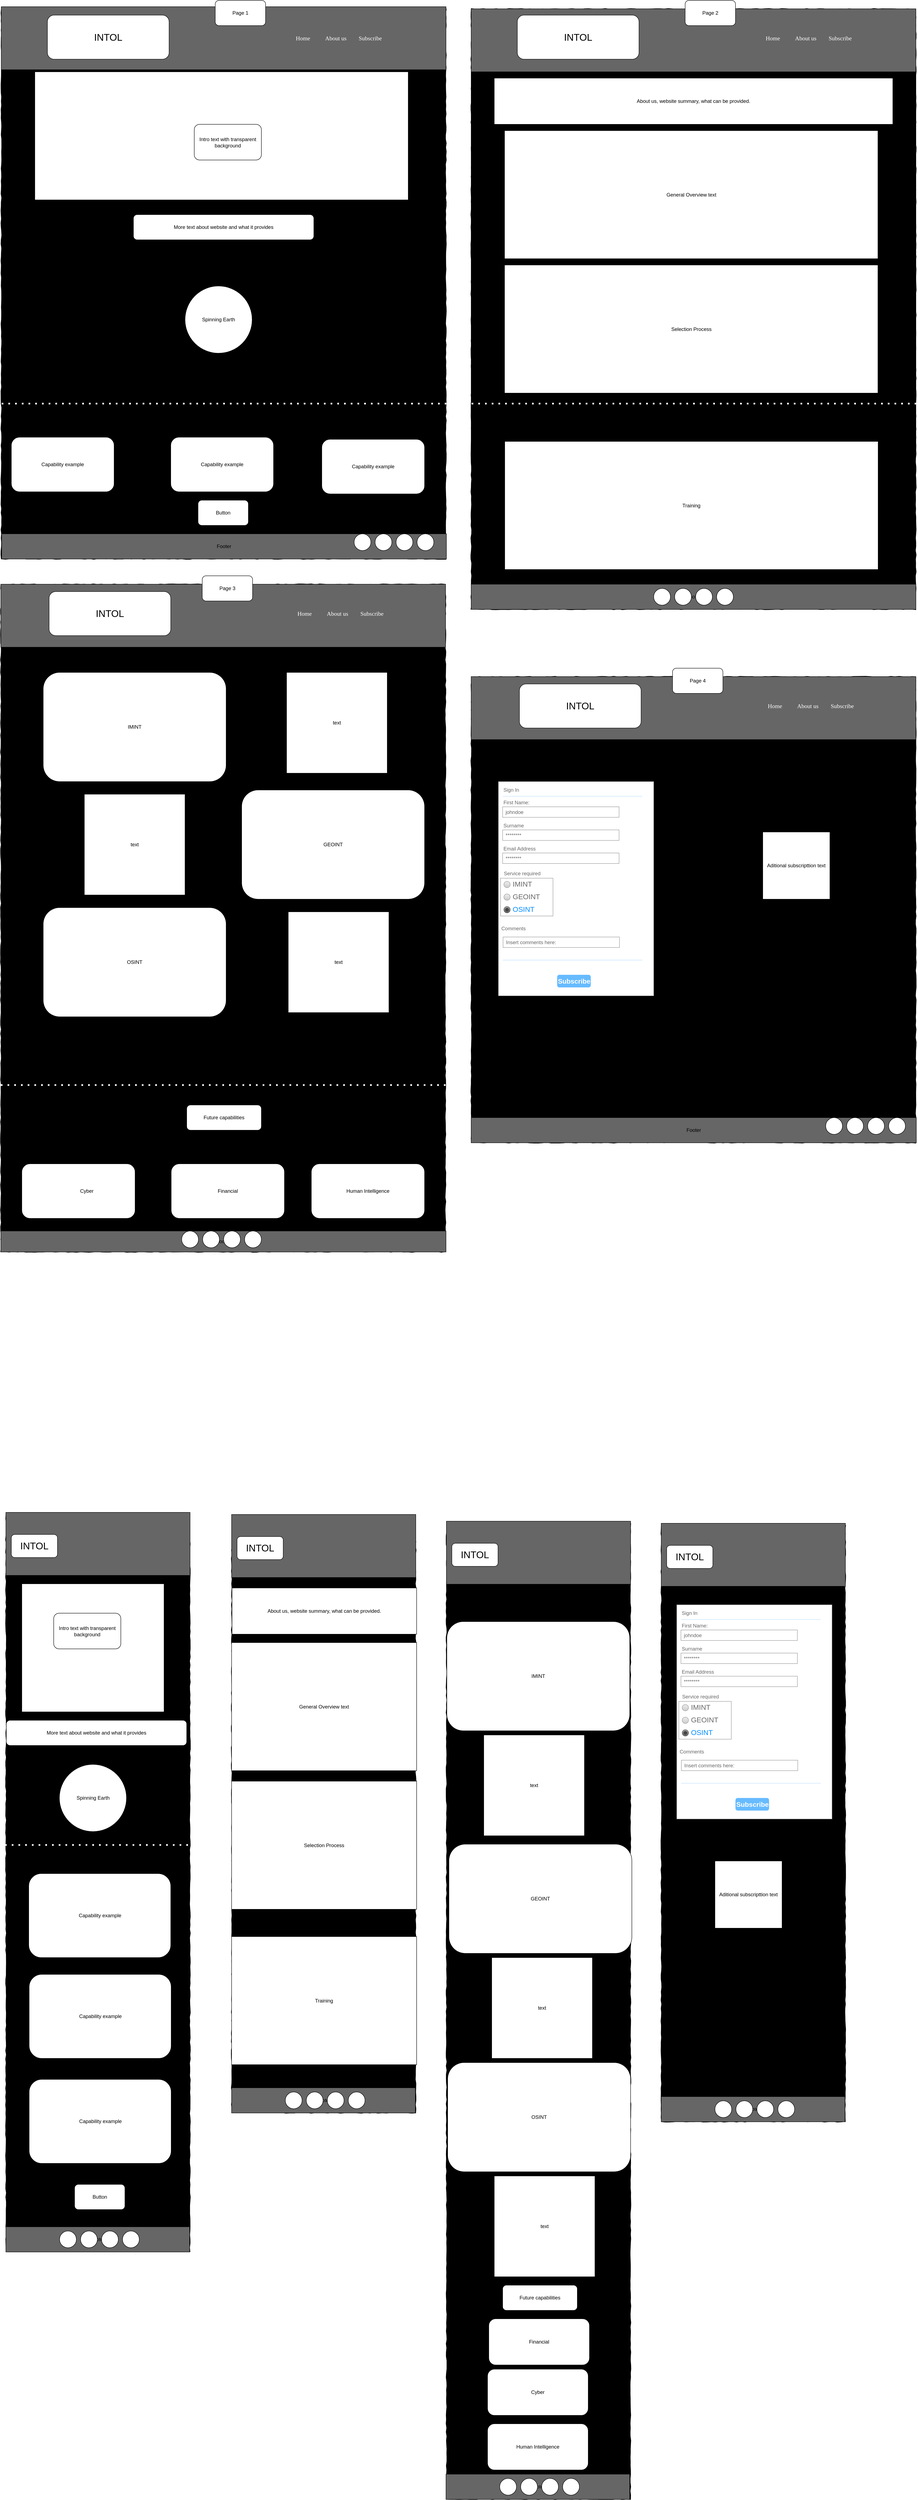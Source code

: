 <mxfile version="21.0.6" type="device"><diagram name="Page-1" id="03018318-947c-dd8e-b7a3-06fadd420f32"><mxGraphModel dx="2436" dy="1223" grid="1" gridSize="10" guides="1" tooltips="1" connect="1" arrows="1" fold="1" page="1" pageScale="1" pageWidth="2339" pageHeight="3300" background="none" math="0" shadow="0"><root><mxCell id="0"/><mxCell id="1" parent="0"/><mxCell id="677b7b8949515195-1" value="" style="whiteSpace=wrap;html=1;rounded=0;shadow=0;labelBackgroundColor=none;strokeColor=#000000;strokeWidth=1;fillColor=#000000;fontFamily=Verdana;fontSize=12;fontColor=#000000;align=center;comic=1;" parent="1" vertex="1"><mxGeometry x="20" y="20" width="1060" height="1310" as="geometry"/></mxCell><mxCell id="677b7b8949515195-9" value="" style="line;strokeWidth=1;html=1;rounded=0;shadow=0;labelBackgroundColor=none;fillColor=none;fontFamily=Verdana;fontSize=14;fontColor=#000000;align=center;comic=1;" parent="1" vertex="1"><mxGeometry x="20" y="140" width="1060" height="10" as="geometry"/></mxCell><mxCell id="QmcnuljcelI6ZJVAkTeR-1" value="Footer" style="rounded=0;whiteSpace=wrap;html=1;fillColor=#666666;" parent="1" vertex="1"><mxGeometry x="21" y="1270" width="1060" height="60" as="geometry"/></mxCell><mxCell id="QmcnuljcelI6ZJVAkTeR-6" value="" style="ellipse;whiteSpace=wrap;html=1;aspect=fixed;" parent="1" vertex="1"><mxGeometry x="1011" y="1270" width="40" height="40" as="geometry"/></mxCell><mxCell id="QmcnuljcelI6ZJVAkTeR-9" value="" style="ellipse;whiteSpace=wrap;html=1;aspect=fixed;" parent="1" vertex="1"><mxGeometry x="861" y="1270" width="40" height="40" as="geometry"/></mxCell><mxCell id="QmcnuljcelI6ZJVAkTeR-10" value="" style="ellipse;whiteSpace=wrap;html=1;aspect=fixed;" parent="1" vertex="1"><mxGeometry x="961" y="1270" width="40" height="40" as="geometry"/></mxCell><mxCell id="QmcnuljcelI6ZJVAkTeR-11" value="" style="ellipse;whiteSpace=wrap;html=1;aspect=fixed;" parent="1" vertex="1"><mxGeometry x="911" y="1270" width="40" height="40" as="geometry"/></mxCell><mxCell id="QmcnuljcelI6ZJVAkTeR-13" value="" style="rounded=0;whiteSpace=wrap;html=1;" parent="1" vertex="1"><mxGeometry x="100" y="170" width="890" height="305" as="geometry"/></mxCell><mxCell id="QmcnuljcelI6ZJVAkTeR-15" value="Intro text with transparent background" style="rounded=1;whiteSpace=wrap;html=1;" parent="1" vertex="1"><mxGeometry x="480" y="295" width="160" height="85" as="geometry"/></mxCell><mxCell id="QmcnuljcelI6ZJVAkTeR-16" value="" style="endArrow=none;html=1;rounded=0;" parent="1" edge="1"><mxGeometry width="50" height="50" relative="1" as="geometry"><mxPoint x="520" y="610" as="sourcePoint"/><mxPoint x="570" y="560" as="targetPoint"/></mxGeometry></mxCell><mxCell id="QmcnuljcelI6ZJVAkTeR-23" value="More text about website and what it provides" style="rounded=1;whiteSpace=wrap;html=1;" parent="1" vertex="1"><mxGeometry x="335" y="510" width="430" height="60" as="geometry"/></mxCell><mxCell id="QmcnuljcelI6ZJVAkTeR-53" value="" style="whiteSpace=wrap;html=1;aspect=fixed;strokeColor=#000000;" parent="1" vertex="1"><mxGeometry x="1140" y="20" width="1060" height="1060" as="geometry"/></mxCell><mxCell id="QmcnuljcelI6ZJVAkTeR-60" value="" style="whiteSpace=wrap;html=1;rounded=0;shadow=0;labelBackgroundColor=none;strokeColor=#000000;strokeWidth=1;fillColor=#000000;fontFamily=Verdana;fontSize=12;fontColor=#000000;align=center;comic=1;" parent="1" vertex="1"><mxGeometry x="1140" y="20" width="1060" height="1430" as="geometry"/></mxCell><mxCell id="QmcnuljcelI6ZJVAkTeR-65" value="Footer" style="rounded=0;whiteSpace=wrap;html=1;fillColor=#666666;" parent="1" vertex="1"><mxGeometry x="1140" y="1390" width="1060" height="60" as="geometry"/></mxCell><mxCell id="QmcnuljcelI6ZJVAkTeR-68" value="About us, website summary, what can be provided." style="rounded=0;whiteSpace=wrap;html=1;" parent="1" vertex="1"><mxGeometry x="1195.5" y="185" width="950" height="110" as="geometry"/></mxCell><mxCell id="QmcnuljcelI6ZJVAkTeR-70" value="" style="ellipse;whiteSpace=wrap;html=1;aspect=fixed;" parent="1" vertex="1"><mxGeometry x="1575" y="1400" width="40" height="40" as="geometry"/></mxCell><mxCell id="QmcnuljcelI6ZJVAkTeR-71" value="" style="ellipse;whiteSpace=wrap;html=1;aspect=fixed;" parent="1" vertex="1"><mxGeometry x="1625" y="1400" width="40" height="40" as="geometry"/></mxCell><mxCell id="QmcnuljcelI6ZJVAkTeR-72" value="" style="ellipse;whiteSpace=wrap;html=1;aspect=fixed;" parent="1" vertex="1"><mxGeometry x="1675" y="1400" width="40" height="40" as="geometry"/></mxCell><mxCell id="QmcnuljcelI6ZJVAkTeR-73" value="" style="ellipse;whiteSpace=wrap;html=1;aspect=fixed;" parent="1" vertex="1"><mxGeometry x="1725" y="1400" width="40" height="40" as="geometry"/></mxCell><mxCell id="QmcnuljcelI6ZJVAkTeR-88" value="" style="whiteSpace=wrap;html=1;rounded=0;shadow=0;labelBackgroundColor=none;strokeColor=#000000;strokeWidth=1;fillColor=#000000;fontFamily=Verdana;fontSize=12;fontColor=#000000;align=center;comic=1;" parent="1" vertex="1"><mxGeometry x="1140" y="1610" width="1060" height="1110" as="geometry"/></mxCell><mxCell id="QmcnuljcelI6ZJVAkTeR-93" value="" style="line;strokeWidth=4;html=1;perimeter=backbonePerimeter;points=[];outlineConnect=0;strokeColor=#FFFFFF;" parent="1" vertex="1"><mxGeometry x="1190" y="1740" width="960" height="12" as="geometry"/></mxCell><mxCell id="QmcnuljcelI6ZJVAkTeR-94" value="Footer" style="rounded=0;whiteSpace=wrap;html=1;fillColor=#666666;" parent="1" vertex="1"><mxGeometry x="1140" y="2660" width="1061" height="60" as="geometry"/></mxCell><mxCell id="QmcnuljcelI6ZJVAkTeR-95" value="" style="ellipse;whiteSpace=wrap;html=1;aspect=fixed;" parent="1" vertex="1"><mxGeometry x="1985" y="2660" width="40" height="40" as="geometry"/></mxCell><mxCell id="QmcnuljcelI6ZJVAkTeR-96" value="" style="ellipse;whiteSpace=wrap;html=1;aspect=fixed;" parent="1" vertex="1"><mxGeometry x="2035" y="2660" width="40" height="40" as="geometry"/></mxCell><mxCell id="QmcnuljcelI6ZJVAkTeR-97" value="" style="ellipse;whiteSpace=wrap;html=1;aspect=fixed;" parent="1" vertex="1"><mxGeometry x="2085" y="2660" width="40" height="40" as="geometry"/></mxCell><mxCell id="QmcnuljcelI6ZJVAkTeR-98" value="" style="ellipse;whiteSpace=wrap;html=1;aspect=fixed;" parent="1" vertex="1"><mxGeometry x="2135" y="2660" width="40" height="40" as="geometry"/></mxCell><mxCell id="QmcnuljcelI6ZJVAkTeR-99" value="" style="strokeWidth=1;shadow=0;dashed=0;align=center;html=1;shape=mxgraph.mockup.forms.rrect;rSize=0;strokeColor=#999999;fillColor=#ffffff;" parent="1" vertex="1"><mxGeometry x="1205" y="1860" width="370" height="510" as="geometry"/></mxCell><mxCell id="QmcnuljcelI6ZJVAkTeR-100" value="Sign In" style="strokeWidth=1;shadow=0;dashed=0;align=center;html=1;shape=mxgraph.mockup.forms.anchor;fontSize=12;fontColor=#666666;align=left;resizeWidth=1;spacingLeft=0;" parent="QmcnuljcelI6ZJVAkTeR-99" vertex="1"><mxGeometry width="185" height="20" relative="1" as="geometry"><mxPoint x="10" y="10" as="offset"/></mxGeometry></mxCell><mxCell id="QmcnuljcelI6ZJVAkTeR-101" value="" style="shape=line;strokeColor=#ddeeff;strokeWidth=2;html=1;resizeWidth=1;" parent="QmcnuljcelI6ZJVAkTeR-99" vertex="1"><mxGeometry width="333" height="10" relative="1" as="geometry"><mxPoint x="10" y="30" as="offset"/></mxGeometry></mxCell><mxCell id="QmcnuljcelI6ZJVAkTeR-102" value="First Name:" style="strokeWidth=1;shadow=0;dashed=0;align=center;html=1;shape=mxgraph.mockup.forms.anchor;fontSize=12;fontColor=#666666;align=left;resizeWidth=1;spacingLeft=0;" parent="QmcnuljcelI6ZJVAkTeR-99" vertex="1"><mxGeometry width="185" height="20" relative="1" as="geometry"><mxPoint x="10" y="40" as="offset"/></mxGeometry></mxCell><mxCell id="QmcnuljcelI6ZJVAkTeR-103" value="johndoe" style="strokeWidth=1;shadow=0;dashed=0;align=center;html=1;shape=mxgraph.mockup.forms.rrect;rSize=0;strokeColor=#999999;fontColor=#666666;align=left;spacingLeft=5;resizeWidth=1;" parent="QmcnuljcelI6ZJVAkTeR-99" vertex="1"><mxGeometry width="277.5" height="25" relative="1" as="geometry"><mxPoint x="10" y="60" as="offset"/></mxGeometry></mxCell><mxCell id="QmcnuljcelI6ZJVAkTeR-104" value="Surname" style="strokeWidth=1;shadow=0;dashed=0;align=center;html=1;shape=mxgraph.mockup.forms.anchor;fontSize=12;fontColor=#666666;align=left;resizeWidth=1;spacingLeft=0;" parent="QmcnuljcelI6ZJVAkTeR-99" vertex="1"><mxGeometry width="185" height="20" relative="1" as="geometry"><mxPoint x="10" y="95" as="offset"/></mxGeometry></mxCell><mxCell id="QmcnuljcelI6ZJVAkTeR-105" value="********" style="strokeWidth=1;shadow=0;dashed=0;align=center;html=1;shape=mxgraph.mockup.forms.rrect;rSize=0;strokeColor=#999999;fontColor=#666666;align=left;spacingLeft=5;resizeWidth=1;" parent="QmcnuljcelI6ZJVAkTeR-99" vertex="1"><mxGeometry width="277.5" height="25" relative="1" as="geometry"><mxPoint x="10" y="115" as="offset"/></mxGeometry></mxCell><mxCell id="QmcnuljcelI6ZJVAkTeR-106" value="Subscribe" style="strokeWidth=1;shadow=0;dashed=0;align=center;html=1;shape=mxgraph.mockup.forms.rrect;rSize=5;strokeColor=none;fontColor=#ffffff;fillColor=#66bbff;fontSize=16;fontStyle=1;" parent="QmcnuljcelI6ZJVAkTeR-99" vertex="1"><mxGeometry y="1" width="80" height="30" relative="1" as="geometry"><mxPoint x="140" y="-50" as="offset"/></mxGeometry></mxCell><mxCell id="QmcnuljcelI6ZJVAkTeR-108" value="" style="shape=line;strokeColor=#ddeeff;strokeWidth=2;html=1;resizeWidth=1;" parent="QmcnuljcelI6ZJVAkTeR-99" vertex="1"><mxGeometry y="1" width="333" height="10" relative="1" as="geometry"><mxPoint x="10" y="-90" as="offset"/></mxGeometry></mxCell><mxCell id="QmcnuljcelI6ZJVAkTeR-112" value="Email Address" style="strokeWidth=1;shadow=0;dashed=0;align=center;html=1;shape=mxgraph.mockup.forms.anchor;fontSize=12;fontColor=#666666;align=left;resizeWidth=1;spacingLeft=0;" parent="QmcnuljcelI6ZJVAkTeR-99" vertex="1"><mxGeometry width="185" height="20" relative="1" as="geometry"><mxPoint x="10" y="150" as="offset"/></mxGeometry></mxCell><mxCell id="QmcnuljcelI6ZJVAkTeR-113" value="********" style="strokeWidth=1;shadow=0;dashed=0;align=center;html=1;shape=mxgraph.mockup.forms.rrect;rSize=0;strokeColor=#999999;fontColor=#666666;align=left;spacingLeft=5;resizeWidth=1;" parent="QmcnuljcelI6ZJVAkTeR-99" vertex="1"><mxGeometry width="277.5" height="25" relative="1" as="geometry"><mxPoint x="10" y="170" as="offset"/></mxGeometry></mxCell><mxCell id="QmcnuljcelI6ZJVAkTeR-114" value="Insert comments here:" style="strokeWidth=1;shadow=0;dashed=0;align=center;html=1;shape=mxgraph.mockup.forms.rrect;rSize=0;strokeColor=#999999;fontColor=#666666;align=left;spacingLeft=5;resizeWidth=1;" parent="QmcnuljcelI6ZJVAkTeR-99" vertex="1"><mxGeometry width="277.5" height="25" relative="1" as="geometry"><mxPoint x="11" y="370" as="offset"/></mxGeometry></mxCell><mxCell id="QmcnuljcelI6ZJVAkTeR-115" value="Service required" style="strokeWidth=1;shadow=0;dashed=0;align=center;html=1;shape=mxgraph.mockup.forms.anchor;fontSize=12;fontColor=#666666;align=left;resizeWidth=1;spacingLeft=0;" parent="QmcnuljcelI6ZJVAkTeR-99" vertex="1"><mxGeometry width="185" height="20" relative="1" as="geometry"><mxPoint x="11" y="209" as="offset"/></mxGeometry></mxCell><mxCell id="QmcnuljcelI6ZJVAkTeR-116" value="" style="strokeWidth=1;shadow=0;dashed=0;align=center;html=1;shape=mxgraph.mockup.forms.rrect;rSize=0;strokeColor=#999999;fillColor=#ffffff;recursiveResize=0;" parent="QmcnuljcelI6ZJVAkTeR-99" vertex="1"><mxGeometry x="5" y="230" width="125" height="90" as="geometry"/></mxCell><mxCell id="QmcnuljcelI6ZJVAkTeR-117" value="IMINT" style="shape=ellipse;rSize=0;fillColor=#eeeeee;strokeColor=#999999;gradientColor=#cccccc;html=1;align=left;spacingLeft=4;fontSize=17;fontColor=#666666;labelPosition=right;" parent="QmcnuljcelI6ZJVAkTeR-116" vertex="1"><mxGeometry x="8" y="7.5" width="15" height="15" as="geometry"/></mxCell><mxCell id="QmcnuljcelI6ZJVAkTeR-118" value="GEOINT" style="shape=ellipse;rSize=0;fillColor=#eeeeee;strokeColor=#999999;gradientColor=#cccccc;html=1;align=left;spacingLeft=4;fontSize=17;fontColor=#666666;labelPosition=right;" parent="QmcnuljcelI6ZJVAkTeR-116" vertex="1"><mxGeometry x="8" y="37.5" width="15" height="15" as="geometry"/></mxCell><mxCell id="QmcnuljcelI6ZJVAkTeR-119" value="OSINT" style="shape=ellipse;rSize=0;fillColor=#aaaaaa;strokeColor=#444444;gradientColor=#666666;html=1;align=left;spacingLeft=4;fontSize=17;fontColor=#008cff;labelPosition=right;" parent="QmcnuljcelI6ZJVAkTeR-116" vertex="1"><mxGeometry x="8" y="67.5" width="15" height="15" as="geometry"/></mxCell><mxCell id="QmcnuljcelI6ZJVAkTeR-120" value="" style="shape=ellipse;fillColor=#444444;strokeColor=none;html=1;" parent="QmcnuljcelI6ZJVAkTeR-119" vertex="1"><mxGeometry x="3" y="3" width="9" height="9" as="geometry"/></mxCell><mxCell id="QmcnuljcelI6ZJVAkTeR-122" value="Comments" style="strokeWidth=1;shadow=0;dashed=0;align=center;html=1;shape=mxgraph.mockup.forms.anchor;fontSize=12;fontColor=#666666;align=left;resizeWidth=1;spacingLeft=0;" parent="QmcnuljcelI6ZJVAkTeR-99" vertex="1"><mxGeometry width="185" height="20" relative="1" as="geometry"><mxPoint x="5" y="340" as="offset"/></mxGeometry></mxCell><mxCell id="IfLUGUvhiOSvGTTeReyL-7" value="" style="rounded=0;whiteSpace=wrap;html=1;fillColor=#666666;" vertex="1" parent="1"><mxGeometry x="20" y="15" width="1060" height="150" as="geometry"/></mxCell><mxCell id="IfLUGUvhiOSvGTTeReyL-5" value="Aditional subscripttion text" style="whiteSpace=wrap;html=1;aspect=fixed;" vertex="1" parent="1"><mxGeometry x="1835" y="1980" width="160" height="160" as="geometry"/></mxCell><mxCell id="677b7b8949515195-4" value="Home" style="text;html=1;points=[];align=left;verticalAlign=top;spacingTop=-4;fontSize=14;fontFamily=Verdana;labelBackgroundColor=none;fontColor=#FFFFFF;" parent="1" vertex="1"><mxGeometry x="720" y="80" width="60" height="20" as="geometry"/></mxCell><mxCell id="677b7b8949515195-5" value="About us" style="text;html=1;points=[];align=left;verticalAlign=top;spacingTop=-4;fontSize=14;fontFamily=Verdana;labelBackgroundColor=none;fontColor=#FFFFFF;" parent="1" vertex="1"><mxGeometry x="790" y="80" width="60" height="20" as="geometry"/></mxCell><mxCell id="677b7b8949515195-6" value="Subscribe" style="text;html=1;points=[];align=left;verticalAlign=top;spacingTop=-4;fontSize=14;fontFamily=Verdana;labelBackgroundColor=none;fontColor=#FFFFFF;" parent="1" vertex="1"><mxGeometry x="870" y="80" width="60" height="20" as="geometry"/></mxCell><mxCell id="QmcnuljcelI6ZJVAkTeR-24" value="&lt;font style=&quot;font-size: 23px;&quot;&gt;INTOL&lt;/font&gt;" style="rounded=1;whiteSpace=wrap;html=1;" parent="1" vertex="1"><mxGeometry x="130" y="35" width="290" height="105" as="geometry"/></mxCell><mxCell id="QmcnuljcelI6ZJVAkTeR-52" value="Page 1" style="rounded=1;whiteSpace=wrap;html=1;" parent="1" vertex="1"><mxGeometry x="530" width="120" height="60" as="geometry"/></mxCell><mxCell id="IfLUGUvhiOSvGTTeReyL-8" value="" style="rounded=0;whiteSpace=wrap;html=1;fillColor=#666666;" vertex="1" parent="1"><mxGeometry x="1140" y="20" width="1060" height="150" as="geometry"/></mxCell><mxCell id="QmcnuljcelI6ZJVAkTeR-55" value="&lt;font style=&quot;font-size: 23px;&quot;&gt;INTOL&lt;/font&gt;" style="rounded=1;whiteSpace=wrap;html=1;" parent="1" vertex="1"><mxGeometry x="1250" y="35" width="290" height="105" as="geometry"/></mxCell><mxCell id="QmcnuljcelI6ZJVAkTeR-57" value="Home" style="text;html=1;points=[];align=left;verticalAlign=top;spacingTop=-4;fontSize=14;fontFamily=Verdana;labelBackgroundColor=none;fontColor=#FFFFFF;" parent="1" vertex="1"><mxGeometry x="1840" y="80" width="60" height="20" as="geometry"/></mxCell><mxCell id="QmcnuljcelI6ZJVAkTeR-58" value="About us" style="text;html=1;points=[];align=left;verticalAlign=top;spacingTop=-4;fontSize=14;fontFamily=Verdana;labelBackgroundColor=none;fontColor=#FFFFFF;" parent="1" vertex="1"><mxGeometry x="1910" y="80" width="60" height="20" as="geometry"/></mxCell><mxCell id="QmcnuljcelI6ZJVAkTeR-59" value="Subscribe" style="text;html=1;points=[];align=left;verticalAlign=top;spacingTop=-4;fontSize=14;fontFamily=Verdana;labelBackgroundColor=none;fontColor=#FFFFFF;" parent="1" vertex="1"><mxGeometry x="1990" y="80" width="60" height="20" as="geometry"/></mxCell><mxCell id="QmcnuljcelI6ZJVAkTeR-56" value="Page 2" style="rounded=1;whiteSpace=wrap;html=1;" parent="1" vertex="1"><mxGeometry x="1650" width="120" height="60" as="geometry"/></mxCell><mxCell id="IfLUGUvhiOSvGTTeReyL-9" value="" style="rounded=0;whiteSpace=wrap;html=1;fillColor=#666666;" vertex="1" parent="1"><mxGeometry x="1140" y="1610" width="1060" height="150" as="geometry"/></mxCell><mxCell id="QmcnuljcelI6ZJVAkTeR-87" value="&lt;font style=&quot;font-size: 23px;&quot;&gt;INTOL&lt;/font&gt;" style="rounded=1;whiteSpace=wrap;html=1;" parent="1" vertex="1"><mxGeometry x="1255" y="1627.5" width="290" height="105" as="geometry"/></mxCell><mxCell id="QmcnuljcelI6ZJVAkTeR-89" value="Subscribe" style="text;html=1;points=[];align=left;verticalAlign=top;spacingTop=-4;fontSize=14;fontFamily=Verdana;labelBackgroundColor=none;fontColor=#FFFFFF;" parent="1" vertex="1"><mxGeometry x="1995" y="1670" width="60" height="20" as="geometry"/></mxCell><mxCell id="QmcnuljcelI6ZJVAkTeR-90" value="About us" style="text;html=1;points=[];align=left;verticalAlign=top;spacingTop=-4;fontSize=14;fontFamily=Verdana;labelBackgroundColor=none;fontColor=#FFFFFF;" parent="1" vertex="1"><mxGeometry x="1915" y="1670" width="60" height="20" as="geometry"/></mxCell><mxCell id="QmcnuljcelI6ZJVAkTeR-91" value="Home" style="text;html=1;points=[];align=left;verticalAlign=top;spacingTop=-4;fontSize=14;fontFamily=Verdana;labelBackgroundColor=none;fontColor=#FFFFFF;" parent="1" vertex="1"><mxGeometry x="1845" y="1670" width="60" height="20" as="geometry"/></mxCell><mxCell id="QmcnuljcelI6ZJVAkTeR-92" value="Page 4" style="rounded=1;whiteSpace=wrap;html=1;" parent="1" vertex="1"><mxGeometry x="1620" y="1590" width="120" height="60" as="geometry"/></mxCell><mxCell id="IfLUGUvhiOSvGTTeReyL-10" value="Spinning Earth" style="ellipse;whiteSpace=wrap;html=1;aspect=fixed;" vertex="1" parent="1"><mxGeometry x="458" y="680" width="160" height="160" as="geometry"/></mxCell><mxCell id="IfLUGUvhiOSvGTTeReyL-11" value="Capability example" style="rounded=1;whiteSpace=wrap;html=1;" vertex="1" parent="1"><mxGeometry x="44" y="1040" width="245" height="130" as="geometry"/></mxCell><mxCell id="IfLUGUvhiOSvGTTeReyL-12" value="Capability example" style="rounded=1;whiteSpace=wrap;html=1;" vertex="1" parent="1"><mxGeometry x="424" y="1040" width="245" height="130" as="geometry"/></mxCell><mxCell id="IfLUGUvhiOSvGTTeReyL-13" value="Capability example" style="rounded=1;whiteSpace=wrap;html=1;" vertex="1" parent="1"><mxGeometry x="784" y="1045" width="245" height="130" as="geometry"/></mxCell><mxCell id="IfLUGUvhiOSvGTTeReyL-14" value="Button" style="rounded=1;whiteSpace=wrap;html=1;" vertex="1" parent="1"><mxGeometry x="489" y="1190" width="120" height="60" as="geometry"/></mxCell><mxCell id="IfLUGUvhiOSvGTTeReyL-15" value="" style="endArrow=none;html=1;rounded=0;" edge="1" parent="1"><mxGeometry width="50" height="50" relative="1" as="geometry"><mxPoint x="1480" y="980" as="sourcePoint"/><mxPoint x="1530" y="930" as="targetPoint"/></mxGeometry></mxCell><mxCell id="IfLUGUvhiOSvGTTeReyL-16" value="" style="whiteSpace=wrap;html=1;rounded=0;shadow=0;labelBackgroundColor=none;strokeColor=#000000;strokeWidth=1;fillColor=#000000;fontFamily=Verdana;fontSize=12;fontColor=#000000;align=center;comic=1;" vertex="1" parent="1"><mxGeometry x="19" y="1390" width="1060" height="1590" as="geometry"/></mxCell><mxCell id="IfLUGUvhiOSvGTTeReyL-17" value="" style="line;strokeWidth=4;html=1;perimeter=backbonePerimeter;points=[];outlineConnect=0;strokeColor=#FFFFFF;" vertex="1" parent="1"><mxGeometry x="69" y="1520" width="960" height="12" as="geometry"/></mxCell><mxCell id="IfLUGUvhiOSvGTTeReyL-18" value="Footer" style="rounded=0;whiteSpace=wrap;html=1;fillColor=#666666;" vertex="1" parent="1"><mxGeometry x="19" y="2930" width="1061" height="50" as="geometry"/></mxCell><mxCell id="IfLUGUvhiOSvGTTeReyL-19" value="" style="ellipse;whiteSpace=wrap;html=1;aspect=fixed;" vertex="1" parent="1"><mxGeometry x="450" y="2930" width="40" height="40" as="geometry"/></mxCell><mxCell id="IfLUGUvhiOSvGTTeReyL-20" value="" style="ellipse;whiteSpace=wrap;html=1;aspect=fixed;" vertex="1" parent="1"><mxGeometry x="500" y="2930" width="40" height="40" as="geometry"/></mxCell><mxCell id="IfLUGUvhiOSvGTTeReyL-21" value="" style="ellipse;whiteSpace=wrap;html=1;aspect=fixed;" vertex="1" parent="1"><mxGeometry x="550" y="2930" width="40" height="40" as="geometry"/></mxCell><mxCell id="IfLUGUvhiOSvGTTeReyL-22" value="" style="ellipse;whiteSpace=wrap;html=1;aspect=fixed;" vertex="1" parent="1"><mxGeometry x="600" y="2930" width="40" height="40" as="geometry"/></mxCell><mxCell id="IfLUGUvhiOSvGTTeReyL-43" value="" style="rounded=0;whiteSpace=wrap;html=1;fillColor=#666666;" vertex="1" parent="1"><mxGeometry x="19" y="1390" width="1060" height="150" as="geometry"/></mxCell><mxCell id="IfLUGUvhiOSvGTTeReyL-44" value="&lt;font style=&quot;font-size: 23px;&quot;&gt;INTOL&lt;/font&gt;" style="rounded=1;whiteSpace=wrap;html=1;" vertex="1" parent="1"><mxGeometry x="134" y="1407.5" width="290" height="105" as="geometry"/></mxCell><mxCell id="IfLUGUvhiOSvGTTeReyL-45" value="Subscribe" style="text;html=1;points=[];align=left;verticalAlign=top;spacingTop=-4;fontSize=14;fontFamily=Verdana;labelBackgroundColor=none;fontColor=#FFFFFF;" vertex="1" parent="1"><mxGeometry x="874" y="1450" width="60" height="20" as="geometry"/></mxCell><mxCell id="IfLUGUvhiOSvGTTeReyL-46" value="About us" style="text;html=1;points=[];align=left;verticalAlign=top;spacingTop=-4;fontSize=14;fontFamily=Verdana;labelBackgroundColor=none;fontColor=#FFFFFF;" vertex="1" parent="1"><mxGeometry x="794" y="1450" width="60" height="20" as="geometry"/></mxCell><mxCell id="IfLUGUvhiOSvGTTeReyL-47" value="Home" style="text;html=1;points=[];align=left;verticalAlign=top;spacingTop=-4;fontSize=14;fontFamily=Verdana;labelBackgroundColor=none;fontColor=#FFFFFF;" vertex="1" parent="1"><mxGeometry x="724" y="1450" width="60" height="20" as="geometry"/></mxCell><mxCell id="IfLUGUvhiOSvGTTeReyL-48" value="Page 3" style="rounded=1;whiteSpace=wrap;html=1;" vertex="1" parent="1"><mxGeometry x="499" y="1370" width="120" height="60" as="geometry"/></mxCell><mxCell id="IfLUGUvhiOSvGTTeReyL-57" value="IMINT" style="rounded=1;whiteSpace=wrap;html=1;" vertex="1" parent="1"><mxGeometry x="120" y="1600" width="436" height="260" as="geometry"/></mxCell><mxCell id="IfLUGUvhiOSvGTTeReyL-58" value="text" style="whiteSpace=wrap;html=1;aspect=fixed;" vertex="1" parent="1"><mxGeometry x="700" y="1600" width="240" height="240" as="geometry"/></mxCell><mxCell id="IfLUGUvhiOSvGTTeReyL-63" value="GEOINT" style="rounded=1;whiteSpace=wrap;html=1;" vertex="1" parent="1"><mxGeometry x="593" y="1880" width="436" height="260" as="geometry"/></mxCell><mxCell id="IfLUGUvhiOSvGTTeReyL-65" value="OSINT" style="rounded=1;whiteSpace=wrap;html=1;" vertex="1" parent="1"><mxGeometry x="120" y="2160" width="436" height="260" as="geometry"/></mxCell><mxCell id="IfLUGUvhiOSvGTTeReyL-66" value="text" style="whiteSpace=wrap;html=1;aspect=fixed;" vertex="1" parent="1"><mxGeometry x="218" y="1890" width="240" height="240" as="geometry"/></mxCell><mxCell id="IfLUGUvhiOSvGTTeReyL-68" value="text" style="whiteSpace=wrap;html=1;aspect=fixed;" vertex="1" parent="1"><mxGeometry x="704" y="2170" width="240" height="240" as="geometry"/></mxCell><mxCell id="IfLUGUvhiOSvGTTeReyL-71" value="" style="endArrow=none;dashed=1;html=1;rounded=0;" edge="1" parent="1"><mxGeometry width="50" height="50" relative="1" as="geometry"><mxPoint x="1480" y="2460" as="sourcePoint"/><mxPoint x="1530" y="2410" as="targetPoint"/></mxGeometry></mxCell><mxCell id="IfLUGUvhiOSvGTTeReyL-74" value="General Overview text" style="rounded=0;whiteSpace=wrap;html=1;" vertex="1" parent="1"><mxGeometry x="1220" y="310" width="890" height="305" as="geometry"/></mxCell><mxCell id="IfLUGUvhiOSvGTTeReyL-75" value="Selection Process" style="rounded=0;whiteSpace=wrap;html=1;" vertex="1" parent="1"><mxGeometry x="1220" y="630" width="890" height="305" as="geometry"/></mxCell><mxCell id="IfLUGUvhiOSvGTTeReyL-78" value="" style="endArrow=none;dashed=1;html=1;dashPattern=1 3;strokeWidth=4&#10;;rounded=0;exitX=0;exitY=0.75;exitDx=0;exitDy=0;entryX=1;entryY=0.75;entryDx=0;entryDy=0;strokeColor=#FFFFFF;" edge="1" parent="1" source="IfLUGUvhiOSvGTTeReyL-16" target="IfLUGUvhiOSvGTTeReyL-16"><mxGeometry width="50" height="50" relative="1" as="geometry"><mxPoint x="2090" y="2100" as="sourcePoint"/><mxPoint x="2140" y="2050" as="targetPoint"/></mxGeometry></mxCell><mxCell id="IfLUGUvhiOSvGTTeReyL-79" value="Future capabilities" style="rounded=1;whiteSpace=wrap;html=1;" vertex="1" parent="1"><mxGeometry x="462" y="2630" width="178" height="60" as="geometry"/></mxCell><mxCell id="IfLUGUvhiOSvGTTeReyL-80" value="&lt;blockquote style=&quot;margin: 0 0 0 40px; border: none; padding: 0px;&quot;&gt;Cyber&lt;/blockquote&gt;" style="rounded=1;whiteSpace=wrap;html=1;" vertex="1" parent="1"><mxGeometry x="69" y="2770" width="270" height="130" as="geometry"/></mxCell><mxCell id="IfLUGUvhiOSvGTTeReyL-81" value="Financial" style="rounded=1;whiteSpace=wrap;html=1;" vertex="1" parent="1"><mxGeometry x="425" y="2770" width="270" height="130" as="geometry"/></mxCell><mxCell id="IfLUGUvhiOSvGTTeReyL-82" value="Human Intelligence" style="rounded=1;whiteSpace=wrap;html=1;" vertex="1" parent="1"><mxGeometry x="759" y="2770" width="270" height="130" as="geometry"/></mxCell><mxCell id="IfLUGUvhiOSvGTTeReyL-83" value="Training" style="rounded=0;whiteSpace=wrap;html=1;" vertex="1" parent="1"><mxGeometry x="1220" y="1050" width="890" height="305" as="geometry"/></mxCell><mxCell id="IfLUGUvhiOSvGTTeReyL-84" value="" style="endArrow=none;dashed=1;html=1;dashPattern=1 3;strokeWidth=4&#10;;rounded=0;exitX=0;exitY=0.75;exitDx=0;exitDy=0;entryX=1;entryY=0.75;entryDx=0;entryDy=0;strokeColor=#FFFFFF;" edge="1" parent="1"><mxGeometry width="50" height="50" relative="1" as="geometry"><mxPoint x="1141" y="960.0" as="sourcePoint"/><mxPoint x="2201" y="960.0" as="targetPoint"/></mxGeometry></mxCell><mxCell id="IfLUGUvhiOSvGTTeReyL-86" value="" style="endArrow=none;dashed=1;html=1;dashPattern=1 3;strokeWidth=4&#10;;rounded=0;exitX=0;exitY=0.75;exitDx=0;exitDy=0;entryX=1;entryY=0.75;entryDx=0;entryDy=0;strokeColor=#FFFFFF;" edge="1" parent="1"><mxGeometry width="50" height="50" relative="1" as="geometry"><mxPoint x="21" y="960.0" as="sourcePoint"/><mxPoint x="1081" y="960.0" as="targetPoint"/></mxGeometry></mxCell><mxCell id="IfLUGUvhiOSvGTTeReyL-188" value="" style="whiteSpace=wrap;html=1;rounded=0;shadow=0;labelBackgroundColor=none;strokeColor=#000000;strokeWidth=1;fillColor=#000000;fontFamily=Verdana;fontSize=12;fontColor=#000000;align=center;comic=1;" vertex="1" parent="1"><mxGeometry x="31" y="3605" width="439" height="1755" as="geometry"/></mxCell><mxCell id="IfLUGUvhiOSvGTTeReyL-190" value="Footer" style="rounded=0;whiteSpace=wrap;html=1;fillColor=#666666;" vertex="1" parent="1"><mxGeometry x="31" y="5301" width="438" height="60" as="geometry"/></mxCell><mxCell id="IfLUGUvhiOSvGTTeReyL-191" value="" style="ellipse;whiteSpace=wrap;html=1;aspect=fixed;" vertex="1" parent="1"><mxGeometry x="309" y="5311" width="40" height="40" as="geometry"/></mxCell><mxCell id="IfLUGUvhiOSvGTTeReyL-192" value="" style="ellipse;whiteSpace=wrap;html=1;aspect=fixed;" vertex="1" parent="1"><mxGeometry x="159" y="5311" width="40" height="40" as="geometry"/></mxCell><mxCell id="IfLUGUvhiOSvGTTeReyL-193" value="" style="ellipse;whiteSpace=wrap;html=1;aspect=fixed;" vertex="1" parent="1"><mxGeometry x="259" y="5311" width="40" height="40" as="geometry"/></mxCell><mxCell id="IfLUGUvhiOSvGTTeReyL-194" value="" style="ellipse;whiteSpace=wrap;html=1;aspect=fixed;" vertex="1" parent="1"><mxGeometry x="209" y="5311" width="40" height="40" as="geometry"/></mxCell><mxCell id="IfLUGUvhiOSvGTTeReyL-195" value="" style="rounded=0;whiteSpace=wrap;html=1;" vertex="1" parent="1"><mxGeometry x="69" y="3770" width="339" height="305" as="geometry"/></mxCell><mxCell id="IfLUGUvhiOSvGTTeReyL-196" value="Intro text with transparent background" style="rounded=1;whiteSpace=wrap;html=1;" vertex="1" parent="1"><mxGeometry x="145" y="3840" width="160" height="85" as="geometry"/></mxCell><mxCell id="IfLUGUvhiOSvGTTeReyL-198" value="More text about website and what it provides" style="rounded=1;whiteSpace=wrap;html=1;" vertex="1" parent="1"><mxGeometry x="32" y="4095" width="430" height="60" as="geometry"/></mxCell><mxCell id="IfLUGUvhiOSvGTTeReyL-208" value="" style="line;strokeWidth=4;html=1;perimeter=backbonePerimeter;points=[];outlineConnect=0;strokeColor=#FFFFFF;" vertex="1" parent="1"><mxGeometry x="1201" y="5325" width="960" height="12" as="geometry"/></mxCell><mxCell id="IfLUGUvhiOSvGTTeReyL-233" value="" style="rounded=0;whiteSpace=wrap;html=1;fillColor=#666666;" vertex="1" parent="1"><mxGeometry x="31" y="3600" width="439" height="150" as="geometry"/></mxCell><mxCell id="IfLUGUvhiOSvGTTeReyL-238" value="&lt;font style=&quot;font-size: 23px;&quot;&gt;INTOL&lt;/font&gt;" style="rounded=1;whiteSpace=wrap;html=1;" vertex="1" parent="1"><mxGeometry x="44" y="3652.5" width="110" height="55" as="geometry"/></mxCell><mxCell id="IfLUGUvhiOSvGTTeReyL-250" value="Spinning Earth" style="ellipse;whiteSpace=wrap;html=1;aspect=fixed;" vertex="1" parent="1"><mxGeometry x="158.5" y="4200" width="160" height="160" as="geometry"/></mxCell><mxCell id="IfLUGUvhiOSvGTTeReyL-251" value="Capability example" style="rounded=1;whiteSpace=wrap;html=1;" vertex="1" parent="1"><mxGeometry x="85.5" y="4460" width="338.5" height="200" as="geometry"/></mxCell><mxCell id="IfLUGUvhiOSvGTTeReyL-254" value="Button" style="rounded=1;whiteSpace=wrap;html=1;" vertex="1" parent="1"><mxGeometry x="194.75" y="5200" width="120" height="60" as="geometry"/></mxCell><mxCell id="IfLUGUvhiOSvGTTeReyL-285" value="" style="endArrow=none;dashed=1;html=1;dashPattern=1 3;strokeWidth=4&#10;;rounded=0;exitX=0;exitY=0.75;exitDx=0;exitDy=0;entryX=1;entryY=0.75;entryDx=0;entryDy=0;strokeColor=#FFFFFF;" edge="1" parent="1"><mxGeometry width="50" height="50" relative="1" as="geometry"><mxPoint x="29" y="4391.88" as="sourcePoint"/><mxPoint x="1089" y="4391.88" as="targetPoint"/></mxGeometry></mxCell><mxCell id="IfLUGUvhiOSvGTTeReyL-294" value="" style="shape=image;html=1;verticalAlign=top;verticalLabelPosition=bottom;labelBackgroundColor=#ffffff;imageAspect=0;aspect=fixed;image=https://cdn4.iconfinder.com/data/icons/basic-user-interface-2/512/User_Interface-03-128.png" vertex="1" parent="1"><mxGeometry x="345" y="3616" width="128" height="128" as="geometry"/></mxCell><mxCell id="IfLUGUvhiOSvGTTeReyL-295" value="Capability example" style="rounded=1;whiteSpace=wrap;html=1;" vertex="1" parent="1"><mxGeometry x="86.5" y="4700" width="338.5" height="200" as="geometry"/></mxCell><mxCell id="IfLUGUvhiOSvGTTeReyL-296" value="Capability example" style="rounded=1;whiteSpace=wrap;html=1;" vertex="1" parent="1"><mxGeometry x="86.5" y="4950" width="338.5" height="200" as="geometry"/></mxCell><mxCell id="IfLUGUvhiOSvGTTeReyL-297" value="" style="whiteSpace=wrap;html=1;rounded=0;shadow=0;labelBackgroundColor=none;strokeColor=#000000;strokeWidth=1;fillColor=#000000;fontFamily=Verdana;fontSize=12;fontColor=#000000;align=center;comic=1;" vertex="1" parent="1"><mxGeometry x="569" y="3610" width="439" height="1420" as="geometry"/></mxCell><mxCell id="IfLUGUvhiOSvGTTeReyL-298" value="Footer" style="rounded=0;whiteSpace=wrap;html=1;fillColor=#666666;" vertex="1" parent="1"><mxGeometry x="569" y="4970" width="438" height="60" as="geometry"/></mxCell><mxCell id="IfLUGUvhiOSvGTTeReyL-299" value="" style="ellipse;whiteSpace=wrap;html=1;aspect=fixed;" vertex="1" parent="1"><mxGeometry x="847" y="4980" width="40" height="40" as="geometry"/></mxCell><mxCell id="IfLUGUvhiOSvGTTeReyL-300" value="" style="ellipse;whiteSpace=wrap;html=1;aspect=fixed;" vertex="1" parent="1"><mxGeometry x="697" y="4980" width="40" height="40" as="geometry"/></mxCell><mxCell id="IfLUGUvhiOSvGTTeReyL-301" value="" style="ellipse;whiteSpace=wrap;html=1;aspect=fixed;" vertex="1" parent="1"><mxGeometry x="797" y="4980" width="40" height="40" as="geometry"/></mxCell><mxCell id="IfLUGUvhiOSvGTTeReyL-302" value="" style="ellipse;whiteSpace=wrap;html=1;aspect=fixed;" vertex="1" parent="1"><mxGeometry x="747" y="4980" width="40" height="40" as="geometry"/></mxCell><mxCell id="IfLUGUvhiOSvGTTeReyL-306" value="" style="rounded=0;whiteSpace=wrap;html=1;fillColor=#666666;" vertex="1" parent="1"><mxGeometry x="569" y="3605" width="439" height="150" as="geometry"/></mxCell><mxCell id="IfLUGUvhiOSvGTTeReyL-307" value="&lt;font style=&quot;font-size: 23px;&quot;&gt;INTOL&lt;/font&gt;" style="rounded=1;whiteSpace=wrap;html=1;" vertex="1" parent="1"><mxGeometry x="582" y="3657.5" width="110" height="55" as="geometry"/></mxCell><mxCell id="IfLUGUvhiOSvGTTeReyL-311" value="" style="shape=image;html=1;verticalAlign=top;verticalLabelPosition=bottom;labelBackgroundColor=#ffffff;imageAspect=0;aspect=fixed;image=https://cdn4.iconfinder.com/data/icons/basic-user-interface-2/512/User_Interface-03-128.png" vertex="1" parent="1"><mxGeometry x="883" y="3621" width="128" height="128" as="geometry"/></mxCell><mxCell id="IfLUGUvhiOSvGTTeReyL-314" value="About us, website summary, what can be provided." style="rounded=0;whiteSpace=wrap;html=1;" vertex="1" parent="1"><mxGeometry x="1195" y="185" width="950" height="110" as="geometry"/></mxCell><mxCell id="IfLUGUvhiOSvGTTeReyL-315" value="General Overview text" style="rounded=0;whiteSpace=wrap;html=1;" vertex="1" parent="1"><mxGeometry x="1219.5" y="310" width="890" height="305" as="geometry"/></mxCell><mxCell id="IfLUGUvhiOSvGTTeReyL-316" value="Selection Process" style="rounded=0;whiteSpace=wrap;html=1;" vertex="1" parent="1"><mxGeometry x="1219.5" y="630" width="890" height="305" as="geometry"/></mxCell><mxCell id="IfLUGUvhiOSvGTTeReyL-317" value="About us, website summary, what can be provided." style="rounded=0;whiteSpace=wrap;html=1;" vertex="1" parent="1"><mxGeometry x="570" y="3780" width="440" height="110" as="geometry"/></mxCell><mxCell id="IfLUGUvhiOSvGTTeReyL-318" value="General Overview text" style="rounded=0;whiteSpace=wrap;html=1;" vertex="1" parent="1"><mxGeometry x="569" y="3910" width="441" height="305" as="geometry"/></mxCell><mxCell id="IfLUGUvhiOSvGTTeReyL-319" value="Selection Process" style="rounded=0;whiteSpace=wrap;html=1;" vertex="1" parent="1"><mxGeometry x="569" y="4240" width="441" height="305" as="geometry"/></mxCell><mxCell id="IfLUGUvhiOSvGTTeReyL-320" value="Training" style="rounded=0;whiteSpace=wrap;html=1;" vertex="1" parent="1"><mxGeometry x="569" y="4610" width="441" height="305" as="geometry"/></mxCell><mxCell id="IfLUGUvhiOSvGTTeReyL-324" value="" style="whiteSpace=wrap;html=1;rounded=0;shadow=0;labelBackgroundColor=none;strokeColor=#000000;strokeWidth=1;fillColor=#000000;fontFamily=Verdana;fontSize=12;fontColor=#000000;align=center;comic=1;" vertex="1" parent="1"><mxGeometry x="1081" y="3626" width="439" height="2324" as="geometry"/></mxCell><mxCell id="IfLUGUvhiOSvGTTeReyL-325" value="Footer" style="rounded=0;whiteSpace=wrap;html=1;fillColor=#666666;" vertex="1" parent="1"><mxGeometry x="1080" y="5890" width="438" height="60" as="geometry"/></mxCell><mxCell id="IfLUGUvhiOSvGTTeReyL-326" value="" style="ellipse;whiteSpace=wrap;html=1;aspect=fixed;" vertex="1" parent="1"><mxGeometry x="1358" y="5900" width="40" height="40" as="geometry"/></mxCell><mxCell id="IfLUGUvhiOSvGTTeReyL-327" value="" style="ellipse;whiteSpace=wrap;html=1;aspect=fixed;" vertex="1" parent="1"><mxGeometry x="1208" y="5900" width="40" height="40" as="geometry"/></mxCell><mxCell id="IfLUGUvhiOSvGTTeReyL-328" value="" style="ellipse;whiteSpace=wrap;html=1;aspect=fixed;" vertex="1" parent="1"><mxGeometry x="1308" y="5900" width="40" height="40" as="geometry"/></mxCell><mxCell id="IfLUGUvhiOSvGTTeReyL-329" value="" style="ellipse;whiteSpace=wrap;html=1;aspect=fixed;" vertex="1" parent="1"><mxGeometry x="1258" y="5900" width="40" height="40" as="geometry"/></mxCell><mxCell id="IfLUGUvhiOSvGTTeReyL-330" value="" style="rounded=0;whiteSpace=wrap;html=1;fillColor=#666666;" vertex="1" parent="1"><mxGeometry x="1081" y="3621" width="439" height="150" as="geometry"/></mxCell><mxCell id="IfLUGUvhiOSvGTTeReyL-331" value="&lt;font style=&quot;font-size: 23px;&quot;&gt;INTOL&lt;/font&gt;" style="rounded=1;whiteSpace=wrap;html=1;" vertex="1" parent="1"><mxGeometry x="1094" y="3673.5" width="110" height="55" as="geometry"/></mxCell><mxCell id="IfLUGUvhiOSvGTTeReyL-332" value="" style="shape=image;html=1;verticalAlign=top;verticalLabelPosition=bottom;labelBackgroundColor=#ffffff;imageAspect=0;aspect=fixed;image=https://cdn4.iconfinder.com/data/icons/basic-user-interface-2/512/User_Interface-03-128.png" vertex="1" parent="1"><mxGeometry x="1395" y="3637" width="128" height="128" as="geometry"/></mxCell><mxCell id="IfLUGUvhiOSvGTTeReyL-337" value="IMINT" style="rounded=1;whiteSpace=wrap;html=1;" vertex="1" parent="1"><mxGeometry x="1082" y="3860" width="436" height="260" as="geometry"/></mxCell><mxCell id="IfLUGUvhiOSvGTTeReyL-338" value="text" style="whiteSpace=wrap;html=1;aspect=fixed;" vertex="1" parent="1"><mxGeometry x="1170" y="4130" width="240" height="240" as="geometry"/></mxCell><mxCell id="IfLUGUvhiOSvGTTeReyL-339" value="GEOINT" style="rounded=1;whiteSpace=wrap;html=1;" vertex="1" parent="1"><mxGeometry x="1087" y="4390" width="436" height="260" as="geometry"/></mxCell><mxCell id="IfLUGUvhiOSvGTTeReyL-340" value="text" style="whiteSpace=wrap;html=1;aspect=fixed;" vertex="1" parent="1"><mxGeometry x="1189" y="4660" width="240" height="240" as="geometry"/></mxCell><mxCell id="IfLUGUvhiOSvGTTeReyL-341" value="OSINT" style="rounded=1;whiteSpace=wrap;html=1;" vertex="1" parent="1"><mxGeometry x="1084" y="4910" width="436" height="260" as="geometry"/></mxCell><mxCell id="IfLUGUvhiOSvGTTeReyL-342" value="text" style="whiteSpace=wrap;html=1;aspect=fixed;" vertex="1" parent="1"><mxGeometry x="1195" y="5180" width="240" height="240" as="geometry"/></mxCell><mxCell id="IfLUGUvhiOSvGTTeReyL-343" value="Future capabilities" style="rounded=1;whiteSpace=wrap;html=1;" vertex="1" parent="1"><mxGeometry x="1215" y="5440" width="178" height="60" as="geometry"/></mxCell><mxCell id="IfLUGUvhiOSvGTTeReyL-346" value="Human Intelligence" style="rounded=1;whiteSpace=wrap;html=1;" vertex="1" parent="1"><mxGeometry x="1179" y="5770" width="240" height="110" as="geometry"/></mxCell><mxCell id="IfLUGUvhiOSvGTTeReyL-347" value="Cyber" style="rounded=1;whiteSpace=wrap;html=1;" vertex="1" parent="1"><mxGeometry x="1179" y="5640" width="240" height="110" as="geometry"/></mxCell><mxCell id="IfLUGUvhiOSvGTTeReyL-348" value="Financial" style="rounded=1;whiteSpace=wrap;html=1;" vertex="1" parent="1"><mxGeometry x="1182" y="5520" width="240" height="110" as="geometry"/></mxCell><mxCell id="IfLUGUvhiOSvGTTeReyL-350" value="" style="whiteSpace=wrap;html=1;rounded=0;shadow=0;labelBackgroundColor=none;strokeColor=#000000;strokeWidth=1;fillColor=#000000;fontFamily=Verdana;fontSize=12;fontColor=#000000;align=center;comic=1;" vertex="1" parent="1"><mxGeometry x="1593" y="3631" width="439" height="1420" as="geometry"/></mxCell><mxCell id="IfLUGUvhiOSvGTTeReyL-351" value="Footer" style="rounded=0;whiteSpace=wrap;html=1;fillColor=#666666;" vertex="1" parent="1"><mxGeometry x="1593" y="4991" width="438" height="60" as="geometry"/></mxCell><mxCell id="IfLUGUvhiOSvGTTeReyL-352" value="" style="ellipse;whiteSpace=wrap;html=1;aspect=fixed;" vertex="1" parent="1"><mxGeometry x="1871" y="5001" width="40" height="40" as="geometry"/></mxCell><mxCell id="IfLUGUvhiOSvGTTeReyL-353" value="" style="ellipse;whiteSpace=wrap;html=1;aspect=fixed;" vertex="1" parent="1"><mxGeometry x="1721" y="5001" width="40" height="40" as="geometry"/></mxCell><mxCell id="IfLUGUvhiOSvGTTeReyL-354" value="" style="ellipse;whiteSpace=wrap;html=1;aspect=fixed;" vertex="1" parent="1"><mxGeometry x="1821" y="5001" width="40" height="40" as="geometry"/></mxCell><mxCell id="IfLUGUvhiOSvGTTeReyL-355" value="" style="ellipse;whiteSpace=wrap;html=1;aspect=fixed;" vertex="1" parent="1"><mxGeometry x="1771" y="5001" width="40" height="40" as="geometry"/></mxCell><mxCell id="IfLUGUvhiOSvGTTeReyL-356" value="" style="rounded=0;whiteSpace=wrap;html=1;fillColor=#666666;" vertex="1" parent="1"><mxGeometry x="1593" y="3626" width="439" height="150" as="geometry"/></mxCell><mxCell id="IfLUGUvhiOSvGTTeReyL-357" value="&lt;font style=&quot;font-size: 23px;&quot;&gt;INTOL&lt;/font&gt;" style="rounded=1;whiteSpace=wrap;html=1;" vertex="1" parent="1"><mxGeometry x="1606" y="3678.5" width="110" height="55" as="geometry"/></mxCell><mxCell id="IfLUGUvhiOSvGTTeReyL-358" value="" style="shape=image;html=1;verticalAlign=top;verticalLabelPosition=bottom;labelBackgroundColor=#ffffff;imageAspect=0;aspect=fixed;image=https://cdn4.iconfinder.com/data/icons/basic-user-interface-2/512/User_Interface-03-128.png" vertex="1" parent="1"><mxGeometry x="1907" y="3642" width="128" height="128" as="geometry"/></mxCell><mxCell id="IfLUGUvhiOSvGTTeReyL-363" value="" style="strokeWidth=1;shadow=0;dashed=0;align=center;html=1;shape=mxgraph.mockup.forms.rrect;rSize=0;strokeColor=#999999;fillColor=#ffffff;" vertex="1" parent="1"><mxGeometry x="1630" y="3820" width="370" height="510" as="geometry"/></mxCell><mxCell id="IfLUGUvhiOSvGTTeReyL-364" value="Sign In" style="strokeWidth=1;shadow=0;dashed=0;align=center;html=1;shape=mxgraph.mockup.forms.anchor;fontSize=12;fontColor=#666666;align=left;resizeWidth=1;spacingLeft=0;" vertex="1" parent="IfLUGUvhiOSvGTTeReyL-363"><mxGeometry width="185" height="20" relative="1" as="geometry"><mxPoint x="10" y="10" as="offset"/></mxGeometry></mxCell><mxCell id="IfLUGUvhiOSvGTTeReyL-365" value="" style="shape=line;strokeColor=#ddeeff;strokeWidth=2;html=1;resizeWidth=1;" vertex="1" parent="IfLUGUvhiOSvGTTeReyL-363"><mxGeometry width="333" height="10" relative="1" as="geometry"><mxPoint x="10" y="30" as="offset"/></mxGeometry></mxCell><mxCell id="IfLUGUvhiOSvGTTeReyL-366" value="First Name:" style="strokeWidth=1;shadow=0;dashed=0;align=center;html=1;shape=mxgraph.mockup.forms.anchor;fontSize=12;fontColor=#666666;align=left;resizeWidth=1;spacingLeft=0;" vertex="1" parent="IfLUGUvhiOSvGTTeReyL-363"><mxGeometry width="185" height="20" relative="1" as="geometry"><mxPoint x="10" y="40" as="offset"/></mxGeometry></mxCell><mxCell id="IfLUGUvhiOSvGTTeReyL-367" value="johndoe" style="strokeWidth=1;shadow=0;dashed=0;align=center;html=1;shape=mxgraph.mockup.forms.rrect;rSize=0;strokeColor=#999999;fontColor=#666666;align=left;spacingLeft=5;resizeWidth=1;" vertex="1" parent="IfLUGUvhiOSvGTTeReyL-363"><mxGeometry width="277.5" height="25" relative="1" as="geometry"><mxPoint x="10" y="60" as="offset"/></mxGeometry></mxCell><mxCell id="IfLUGUvhiOSvGTTeReyL-368" value="Surname" style="strokeWidth=1;shadow=0;dashed=0;align=center;html=1;shape=mxgraph.mockup.forms.anchor;fontSize=12;fontColor=#666666;align=left;resizeWidth=1;spacingLeft=0;" vertex="1" parent="IfLUGUvhiOSvGTTeReyL-363"><mxGeometry width="185" height="20" relative="1" as="geometry"><mxPoint x="10" y="95" as="offset"/></mxGeometry></mxCell><mxCell id="IfLUGUvhiOSvGTTeReyL-369" value="********" style="strokeWidth=1;shadow=0;dashed=0;align=center;html=1;shape=mxgraph.mockup.forms.rrect;rSize=0;strokeColor=#999999;fontColor=#666666;align=left;spacingLeft=5;resizeWidth=1;" vertex="1" parent="IfLUGUvhiOSvGTTeReyL-363"><mxGeometry width="277.5" height="25" relative="1" as="geometry"><mxPoint x="10" y="115" as="offset"/></mxGeometry></mxCell><mxCell id="IfLUGUvhiOSvGTTeReyL-370" value="Subscribe" style="strokeWidth=1;shadow=0;dashed=0;align=center;html=1;shape=mxgraph.mockup.forms.rrect;rSize=5;strokeColor=none;fontColor=#ffffff;fillColor=#66bbff;fontSize=16;fontStyle=1;" vertex="1" parent="IfLUGUvhiOSvGTTeReyL-363"><mxGeometry y="1" width="80" height="30" relative="1" as="geometry"><mxPoint x="140" y="-50" as="offset"/></mxGeometry></mxCell><mxCell id="IfLUGUvhiOSvGTTeReyL-371" value="" style="shape=line;strokeColor=#ddeeff;strokeWidth=2;html=1;resizeWidth=1;" vertex="1" parent="IfLUGUvhiOSvGTTeReyL-363"><mxGeometry y="1" width="333" height="10" relative="1" as="geometry"><mxPoint x="10" y="-90" as="offset"/></mxGeometry></mxCell><mxCell id="IfLUGUvhiOSvGTTeReyL-372" value="Email Address" style="strokeWidth=1;shadow=0;dashed=0;align=center;html=1;shape=mxgraph.mockup.forms.anchor;fontSize=12;fontColor=#666666;align=left;resizeWidth=1;spacingLeft=0;" vertex="1" parent="IfLUGUvhiOSvGTTeReyL-363"><mxGeometry width="185" height="20" relative="1" as="geometry"><mxPoint x="10" y="150" as="offset"/></mxGeometry></mxCell><mxCell id="IfLUGUvhiOSvGTTeReyL-373" value="********" style="strokeWidth=1;shadow=0;dashed=0;align=center;html=1;shape=mxgraph.mockup.forms.rrect;rSize=0;strokeColor=#999999;fontColor=#666666;align=left;spacingLeft=5;resizeWidth=1;" vertex="1" parent="IfLUGUvhiOSvGTTeReyL-363"><mxGeometry width="277.5" height="25" relative="1" as="geometry"><mxPoint x="10" y="170" as="offset"/></mxGeometry></mxCell><mxCell id="IfLUGUvhiOSvGTTeReyL-374" value="Insert comments here:" style="strokeWidth=1;shadow=0;dashed=0;align=center;html=1;shape=mxgraph.mockup.forms.rrect;rSize=0;strokeColor=#999999;fontColor=#666666;align=left;spacingLeft=5;resizeWidth=1;" vertex="1" parent="IfLUGUvhiOSvGTTeReyL-363"><mxGeometry width="277.5" height="25" relative="1" as="geometry"><mxPoint x="11" y="370" as="offset"/></mxGeometry></mxCell><mxCell id="IfLUGUvhiOSvGTTeReyL-375" value="Service required" style="strokeWidth=1;shadow=0;dashed=0;align=center;html=1;shape=mxgraph.mockup.forms.anchor;fontSize=12;fontColor=#666666;align=left;resizeWidth=1;spacingLeft=0;" vertex="1" parent="IfLUGUvhiOSvGTTeReyL-363"><mxGeometry width="185" height="20" relative="1" as="geometry"><mxPoint x="11" y="209" as="offset"/></mxGeometry></mxCell><mxCell id="IfLUGUvhiOSvGTTeReyL-376" value="" style="strokeWidth=1;shadow=0;dashed=0;align=center;html=1;shape=mxgraph.mockup.forms.rrect;rSize=0;strokeColor=#999999;fillColor=#ffffff;recursiveResize=0;" vertex="1" parent="IfLUGUvhiOSvGTTeReyL-363"><mxGeometry x="5" y="230" width="125" height="90" as="geometry"/></mxCell><mxCell id="IfLUGUvhiOSvGTTeReyL-377" value="IMINT" style="shape=ellipse;rSize=0;fillColor=#eeeeee;strokeColor=#999999;gradientColor=#cccccc;html=1;align=left;spacingLeft=4;fontSize=17;fontColor=#666666;labelPosition=right;" vertex="1" parent="IfLUGUvhiOSvGTTeReyL-376"><mxGeometry x="8" y="7.5" width="15" height="15" as="geometry"/></mxCell><mxCell id="IfLUGUvhiOSvGTTeReyL-378" value="GEOINT" style="shape=ellipse;rSize=0;fillColor=#eeeeee;strokeColor=#999999;gradientColor=#cccccc;html=1;align=left;spacingLeft=4;fontSize=17;fontColor=#666666;labelPosition=right;" vertex="1" parent="IfLUGUvhiOSvGTTeReyL-376"><mxGeometry x="8" y="37.5" width="15" height="15" as="geometry"/></mxCell><mxCell id="IfLUGUvhiOSvGTTeReyL-379" value="OSINT" style="shape=ellipse;rSize=0;fillColor=#aaaaaa;strokeColor=#444444;gradientColor=#666666;html=1;align=left;spacingLeft=4;fontSize=17;fontColor=#008cff;labelPosition=right;" vertex="1" parent="IfLUGUvhiOSvGTTeReyL-376"><mxGeometry x="8" y="67.5" width="15" height="15" as="geometry"/></mxCell><mxCell id="IfLUGUvhiOSvGTTeReyL-380" value="" style="shape=ellipse;fillColor=#444444;strokeColor=none;html=1;" vertex="1" parent="IfLUGUvhiOSvGTTeReyL-379"><mxGeometry x="3" y="3" width="9" height="9" as="geometry"/></mxCell><mxCell id="IfLUGUvhiOSvGTTeReyL-381" value="Comments" style="strokeWidth=1;shadow=0;dashed=0;align=center;html=1;shape=mxgraph.mockup.forms.anchor;fontSize=12;fontColor=#666666;align=left;resizeWidth=1;spacingLeft=0;" vertex="1" parent="IfLUGUvhiOSvGTTeReyL-363"><mxGeometry width="185" height="20" relative="1" as="geometry"><mxPoint x="5" y="340" as="offset"/></mxGeometry></mxCell><mxCell id="IfLUGUvhiOSvGTTeReyL-382" value="Aditional subscripttion text" style="whiteSpace=wrap;html=1;aspect=fixed;" vertex="1" parent="1"><mxGeometry x="1721" y="4430" width="160" height="160" as="geometry"/></mxCell></root></mxGraphModel></diagram></mxfile>